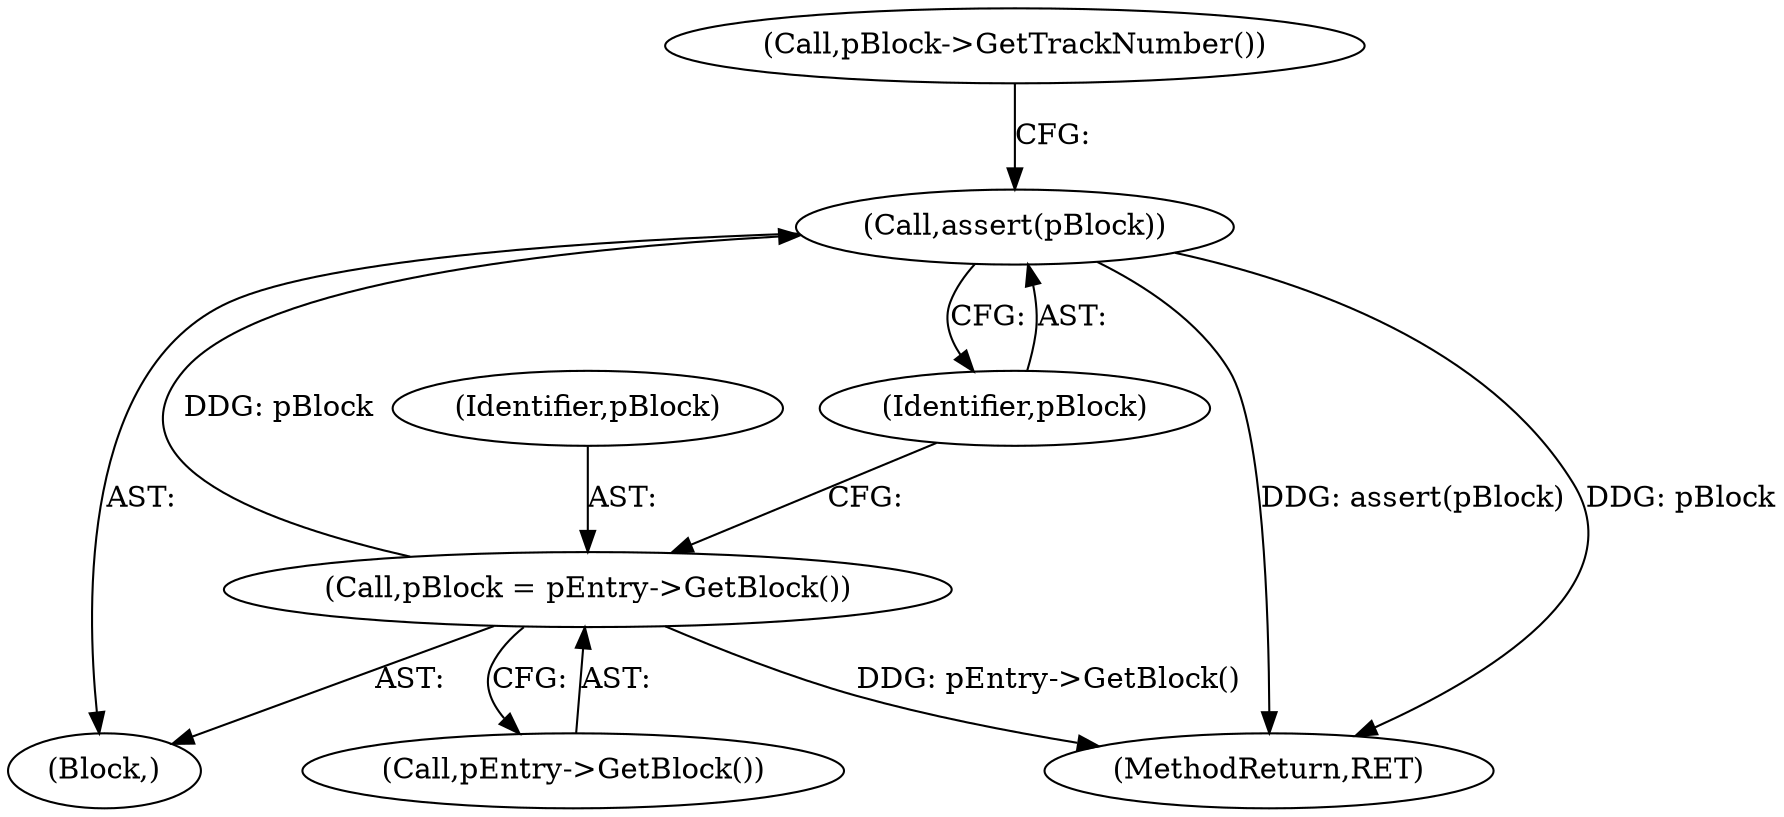 digraph "0_Android_04839626ed859623901ebd3a5fd483982186b59d_78@API" {
"1000225" [label="(Call,assert(pBlock))"];
"1000222" [label="(Call,pBlock = pEntry->GetBlock())"];
"1000204" [label="(Block,)"];
"1000225" [label="(Call,assert(pBlock))"];
"1000223" [label="(Identifier,pBlock)"];
"1000302" [label="(MethodReturn,RET)"];
"1000229" [label="(Call,pBlock->GetTrackNumber())"];
"1000224" [label="(Call,pEntry->GetBlock())"];
"1000226" [label="(Identifier,pBlock)"];
"1000222" [label="(Call,pBlock = pEntry->GetBlock())"];
"1000225" -> "1000204"  [label="AST: "];
"1000225" -> "1000226"  [label="CFG: "];
"1000226" -> "1000225"  [label="AST: "];
"1000229" -> "1000225"  [label="CFG: "];
"1000225" -> "1000302"  [label="DDG: assert(pBlock)"];
"1000225" -> "1000302"  [label="DDG: pBlock"];
"1000222" -> "1000225"  [label="DDG: pBlock"];
"1000222" -> "1000204"  [label="AST: "];
"1000222" -> "1000224"  [label="CFG: "];
"1000223" -> "1000222"  [label="AST: "];
"1000224" -> "1000222"  [label="AST: "];
"1000226" -> "1000222"  [label="CFG: "];
"1000222" -> "1000302"  [label="DDG: pEntry->GetBlock()"];
}
